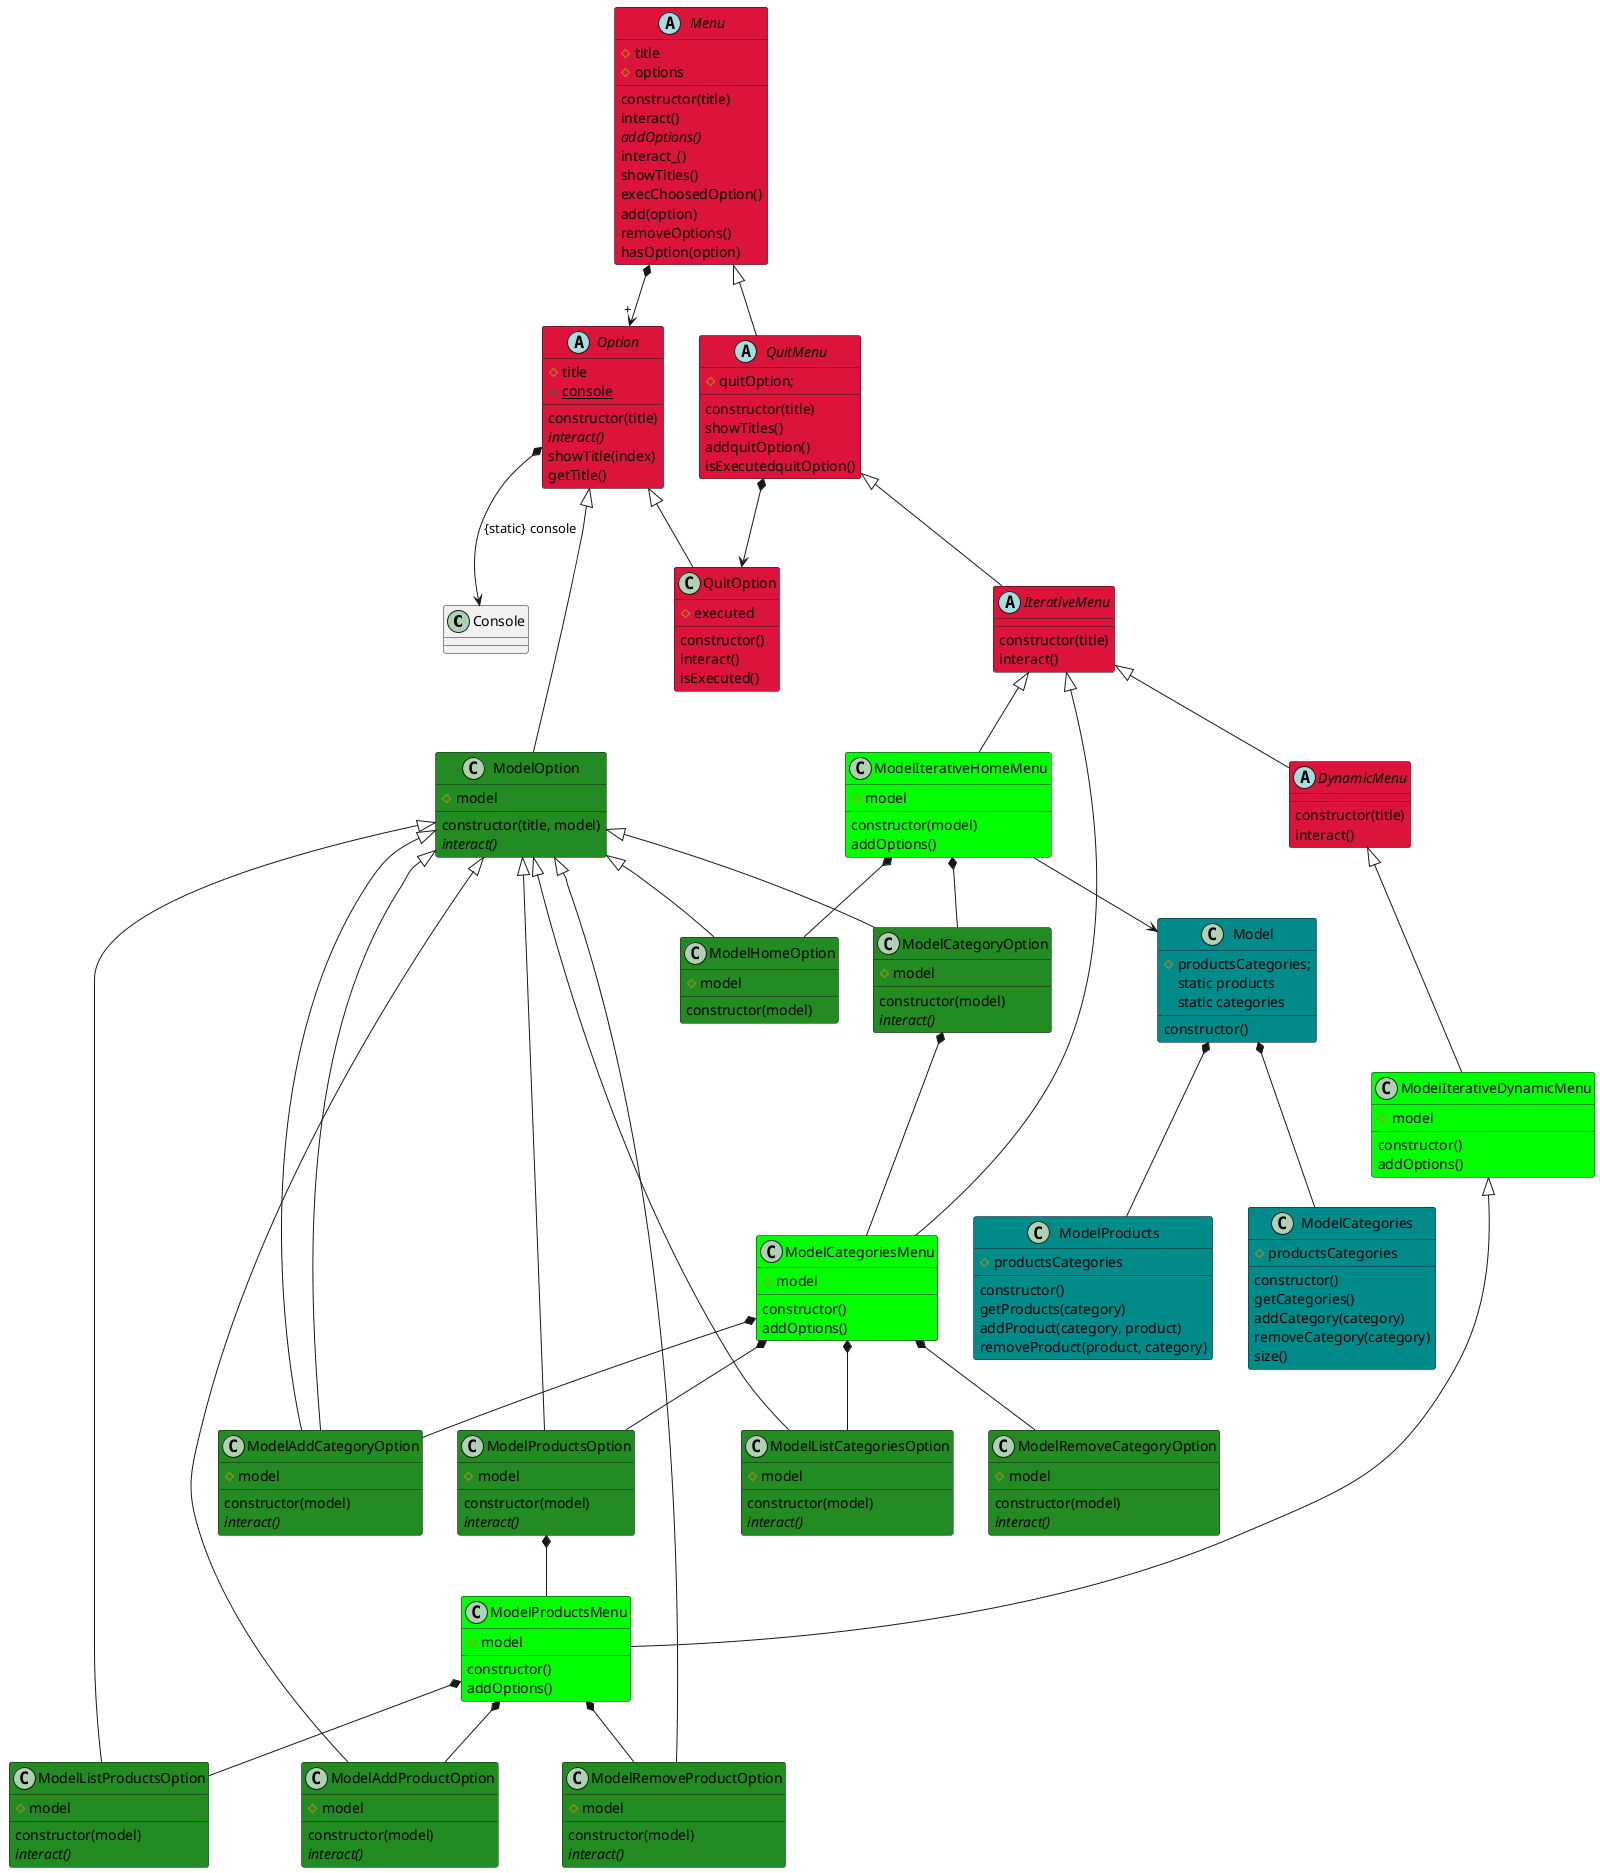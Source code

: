 @startuml "CustomMenu"

class Console

abstract class Option #crimson {
    #title
    +{static} console
    constructor(title)
    {abstract} interact()
    showTitle(index)
    getTitle() 
}

class QuitOption #crimson {
    #executed
    constructor()
    interact() 
    isExecuted()
}

abstract class Menu #crimson {
    #title
    #options
    constructor(title)
    interact()
    {abstract} addOptions()
    interact_()
    showTitles()
    execChoosedOption()
    add(option)
    removeOptions()
    hasOption(option)
}

abstract class QuitMenu #crimson {
    #quitOption;
    constructor(title)
    showTitles()
    addquitOption()
    isExecutedquitOption()
}

abstract class IterativeMenu #crimson {
    constructor(title) 
    interact()
}

abstract class DynamicMenu #crimson {
    constructor(title) 
    interact()
}

class ModelIterativeHomeMenu  #Lime {
    #model
    constructor(model)
    addOptions()
}

class ModelIterativeDynamicMenu  #Lime {
    #model
    constructor()
    addOptions()
}

class ModelProductsMenu  #Lime {
    #model
    constructor()
    addOptions()
}

class ModelCategoriesMenu  #Lime {
    #model
    constructor()
    addOptions()
}

class Model #darkCyan {
  #productsCategories;
  static products
  static categories
    constructor()
}

class ModelProducts #darkCyan {
    #productsCategories
    constructor()
    getProducts(category)
    addProduct(category, product)
    removeProduct(product, category)
}

class ModelCategories #darkCyan {
    #productsCategories
    constructor()
    getCategories()
    addCategory(category)
    removeCategory(category)
    size() 
}

class ModelOption #forestGreen {
   #model
    constructor(title, model)
    {abstract} interact()
}

class ModelHomeOption #forestGreen {
    #model
    constructor(model)
}

class ModelProductsOption #forestGreen {
    #model
    constructor(model)
    {abstract} interact()
}

class ModelCategoryOption #forestGreen {
    #model
    constructor(model)
    {abstract} interact()
}

class ModelListProductsOption #forestGreen {
   #model
    constructor(model)
    {abstract} interact()
}

class ModelAddProductOption #forestGreen {
   #model
    constructor(model)
    {abstract} interact()
}

class ModelRemoveProductOption #forestGreen {
   #model
    constructor(model)
    {abstract} interact()
}

class ModelListCategoriesOption #forestGreen {
   #model
    constructor(model)
    {abstract} interact()
}

class ModelAddCategoryOption #forestGreen {
   #model
    constructor(model)
    {abstract} interact()
}

class ModelRemoveCategoryOption #forestGreen {
   #model
    constructor(model)
    {abstract} interact()
}

Option *-down-> Console : {static} console

Option <|-down- QuitOption
Menu *-down-> "+" Option
QuitMenu *-down-> QuitOption

Menu <|-down- QuitMenu
QuitMenu <|-down- IterativeMenu
IterativeMenu <|-down- DynamicMenu

Option <|-down- ModelOption

ModelOption <|-down- ModelProductsOption
ModelOption <|-down- ModelCategoryOption
ModelOption <|-down- ModelHomeOption

ModelOption <|-down- ModelListProductsOption
ModelOption <|-down- ModelAddProductOption
ModelOption <|-down- ModelRemoveProductOption

ModelOption <|-down- ModelAddCategoryOption
ModelOption <|-down- ModelAddCategoryOption
ModelOption <|-down- ModelListCategoriesOption

IterativeMenu <|-down- ModelIterativeHomeMenu
DynamicMenu <|-down- ModelIterativeDynamicMenu

ModelIterativeHomeMenu *-down- ModelHomeOption
ModelCategoriesMenu *-down- ModelProductsOption
ModelIterativeHomeMenu *-down- ModelCategoryOption

ModelProductsMenu *-down- ModelListProductsOption
ModelProductsMenu *-down- ModelAddProductOption
ModelProductsMenu *-down- ModelRemoveProductOption

ModelCategoriesMenu *-down- ModelListCategoriesOption
ModelCategoriesMenu *-down- ModelAddCategoryOption
ModelCategoriesMenu *-down- ModelRemoveCategoryOption

ModelProductsOption *-down- ModelProductsMenu
ModelCategoryOption *-down- ModelCategoriesMenu

ModelIterativeDynamicMenu <|-down- ModelProductsMenu
IterativeMenu <|-down- ModelCategoriesMenu

ModelIterativeHomeMenu -down-> Model

Model *-down- ModelProducts
Model *-down- ModelCategories

@enduml